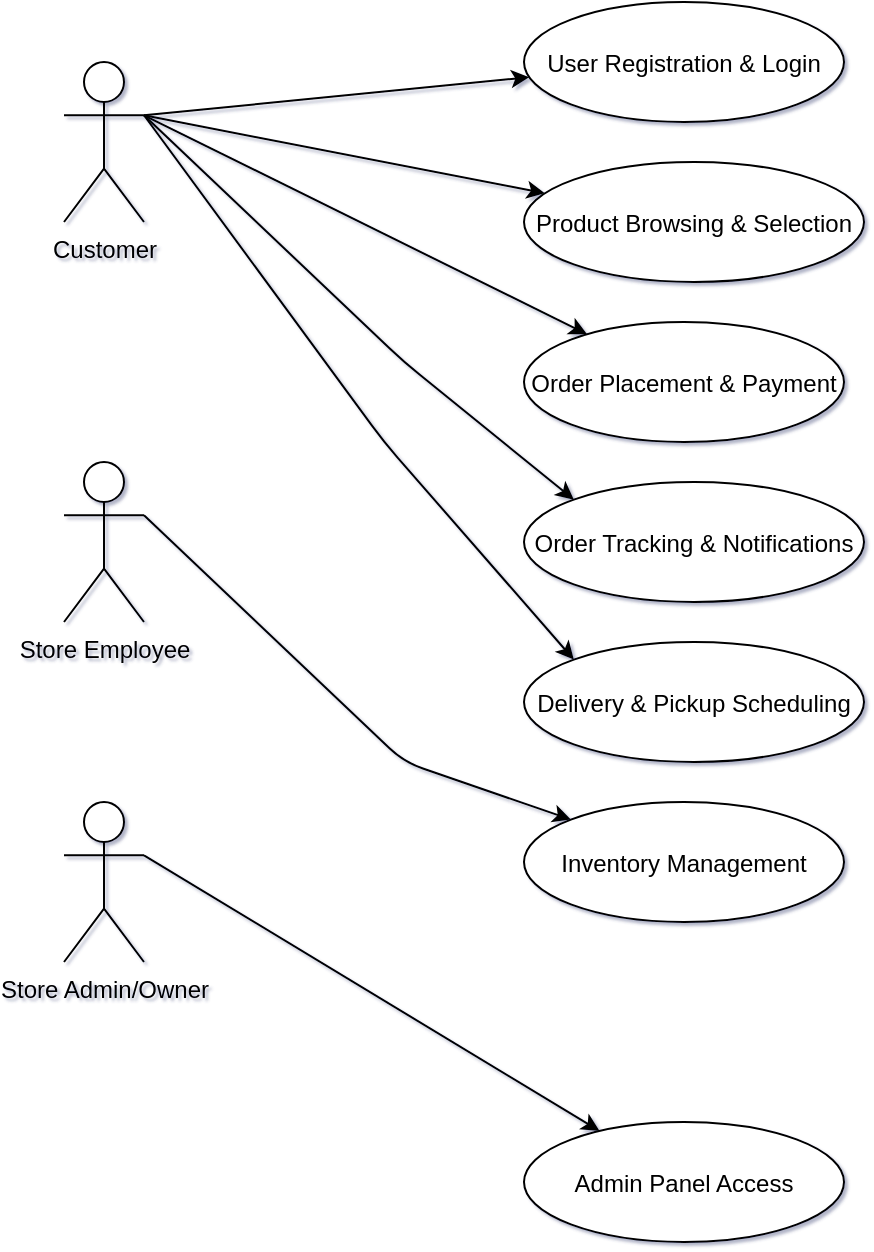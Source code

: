 <mxfile version="26.0.10">
  <diagram name="Page-1" id="X_PaCagBKsvI_XJf3mgC">
    <mxGraphModel dx="976" dy="624" grid="1" gridSize="10" guides="1" tooltips="1" connect="1" arrows="1" fold="1" page="1" pageScale="1" pageWidth="850" pageHeight="1100" background="#ffffff" math="0" shadow="1">
      <root>
        <mxCell id="0" />
        <mxCell id="1" parent="0" />
        <mxCell id="tc8aLYQucbalau6gMRA4-1" value="User Registration &amp; Login" style="ellipse;" parent="1" vertex="1">
          <mxGeometry x="300" y="100" width="160" height="60" as="geometry" />
        </mxCell>
        <mxCell id="tc8aLYQucbalau6gMRA4-2" value="Product Browsing &amp; Selection" style="ellipse;" parent="1" vertex="1">
          <mxGeometry x="300" y="180" width="170" height="60" as="geometry" />
        </mxCell>
        <mxCell id="tc8aLYQucbalau6gMRA4-3" value="Order Placement &amp; Payment" style="ellipse;" parent="1" vertex="1">
          <mxGeometry x="300" y="260" width="160" height="60" as="geometry" />
        </mxCell>
        <mxCell id="tc8aLYQucbalau6gMRA4-4" value="Order Tracking &amp; Notifications" style="ellipse;" parent="1" vertex="1">
          <mxGeometry x="300" y="340" width="170" height="60" as="geometry" />
        </mxCell>
        <mxCell id="tc8aLYQucbalau6gMRA4-5" value="Inventory Management" style="ellipse;" parent="1" vertex="1">
          <mxGeometry x="300" y="500" width="160" height="60" as="geometry" />
        </mxCell>
        <mxCell id="tc8aLYQucbalau6gMRA4-6" value="Delivery &amp; Pickup Scheduling" style="ellipse;" parent="1" vertex="1">
          <mxGeometry x="300" y="420" width="170" height="60" as="geometry" />
        </mxCell>
        <mxCell id="tc8aLYQucbalau6gMRA4-7" value="Admin Panel Access" style="ellipse;" parent="1" vertex="1">
          <mxGeometry x="300" y="660" width="160" height="60" as="geometry" />
        </mxCell>
        <mxCell id="tc8aLYQucbalau6gMRA4-8" style="exitX=1;exitY=0.333;exitDx=0;exitDy=0;exitPerimeter=0;" parent="1" source="tc8aLYQucbalau6gMRA4-15" target="tc8aLYQucbalau6gMRA4-1" edge="1">
          <mxGeometry relative="1" as="geometry" />
        </mxCell>
        <mxCell id="tc8aLYQucbalau6gMRA4-9" style="exitX=1;exitY=0.333;exitDx=0;exitDy=0;exitPerimeter=0;" parent="1" source="tc8aLYQucbalau6gMRA4-15" target="tc8aLYQucbalau6gMRA4-2" edge="1">
          <mxGeometry relative="1" as="geometry" />
        </mxCell>
        <mxCell id="tc8aLYQucbalau6gMRA4-10" style="exitX=1;exitY=0.333;exitDx=0;exitDy=0;exitPerimeter=0;" parent="1" source="tc8aLYQucbalau6gMRA4-15" target="tc8aLYQucbalau6gMRA4-3" edge="1">
          <mxGeometry relative="1" as="geometry" />
        </mxCell>
        <mxCell id="tc8aLYQucbalau6gMRA4-11" style="exitX=1;exitY=0.333;exitDx=0;exitDy=0;exitPerimeter=0;entryX=0;entryY=0;entryDx=0;entryDy=0;" parent="1" source="tc8aLYQucbalau6gMRA4-15" target="tc8aLYQucbalau6gMRA4-4" edge="1">
          <mxGeometry relative="1" as="geometry">
            <Array as="points">
              <mxPoint x="240" y="280" />
            </Array>
          </mxGeometry>
        </mxCell>
        <mxCell id="tc8aLYQucbalau6gMRA4-12" style="exitX=1;exitY=0.333;exitDx=0;exitDy=0;exitPerimeter=0;entryX=0;entryY=0;entryDx=0;entryDy=0;" parent="1" source="tc8aLYQucbalau6gMRA4-15" target="tc8aLYQucbalau6gMRA4-6" edge="1">
          <mxGeometry relative="1" as="geometry">
            <Array as="points">
              <mxPoint x="230" y="320" />
            </Array>
          </mxGeometry>
        </mxCell>
        <mxCell id="tc8aLYQucbalau6gMRA4-13" style="exitX=1;exitY=0.333;exitDx=0;exitDy=0;exitPerimeter=0;entryX=0;entryY=0;entryDx=0;entryDy=0;" parent="1" source="tc8aLYQucbalau6gMRA4-16" target="tc8aLYQucbalau6gMRA4-5" edge="1">
          <mxGeometry relative="1" as="geometry">
            <mxPoint x="130" y="386.667" as="sourcePoint" />
            <Array as="points">
              <mxPoint x="240" y="480" />
            </Array>
          </mxGeometry>
        </mxCell>
        <mxCell id="tc8aLYQucbalau6gMRA4-14" style="exitX=1;exitY=0.333;exitDx=0;exitDy=0;exitPerimeter=0;" parent="1" source="tc8aLYQucbalau6gMRA4-17" target="tc8aLYQucbalau6gMRA4-7" edge="1">
          <mxGeometry relative="1" as="geometry">
            <mxPoint x="150" y="546.863" as="sourcePoint" />
          </mxGeometry>
        </mxCell>
        <mxCell id="tc8aLYQucbalau6gMRA4-15" value="Customer" style="shape=umlActor;verticalLabelPosition=bottom;verticalAlign=top;html=1;" parent="1" vertex="1">
          <mxGeometry x="70" y="130" width="40" height="80" as="geometry" />
        </mxCell>
        <mxCell id="tc8aLYQucbalau6gMRA4-16" value="Store Employee" style="shape=umlActor;verticalLabelPosition=bottom;verticalAlign=top;html=1;" parent="1" vertex="1">
          <mxGeometry x="70" y="330" width="40" height="80" as="geometry" />
        </mxCell>
        <mxCell id="tc8aLYQucbalau6gMRA4-17" value="Store Admin/Owner" style="shape=umlActor;verticalLabelPosition=bottom;verticalAlign=top;html=1;" parent="1" vertex="1">
          <mxGeometry x="70" y="500" width="40" height="80" as="geometry" />
        </mxCell>
      </root>
    </mxGraphModel>
  </diagram>
</mxfile>
